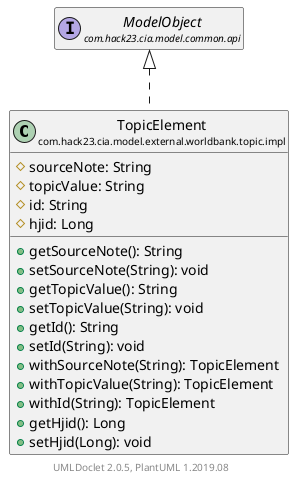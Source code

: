 @startuml
    set namespaceSeparator none
    hide empty fields
    hide empty methods

    class "<size:14>TopicElement\n<size:10>com.hack23.cia.model.external.worldbank.topic.impl" as com.hack23.cia.model.external.worldbank.topic.impl.TopicElement [[TopicElement.html]] {
        #sourceNote: String
        #topicValue: String
        #id: String
        #hjid: Long
        +getSourceNote(): String
        +setSourceNote(String): void
        +getTopicValue(): String
        +setTopicValue(String): void
        +getId(): String
        +setId(String): void
        +withSourceNote(String): TopicElement
        +withTopicValue(String): TopicElement
        +withId(String): TopicElement
        +getHjid(): Long
        +setHjid(Long): void
    }

    interface "<size:14>ModelObject\n<size:10>com.hack23.cia.model.common.api" as com.hack23.cia.model.common.api.ModelObject

    com.hack23.cia.model.common.api.ModelObject <|.. com.hack23.cia.model.external.worldbank.topic.impl.TopicElement

    center footer UMLDoclet 2.0.5, PlantUML 1.2019.08
@enduml
